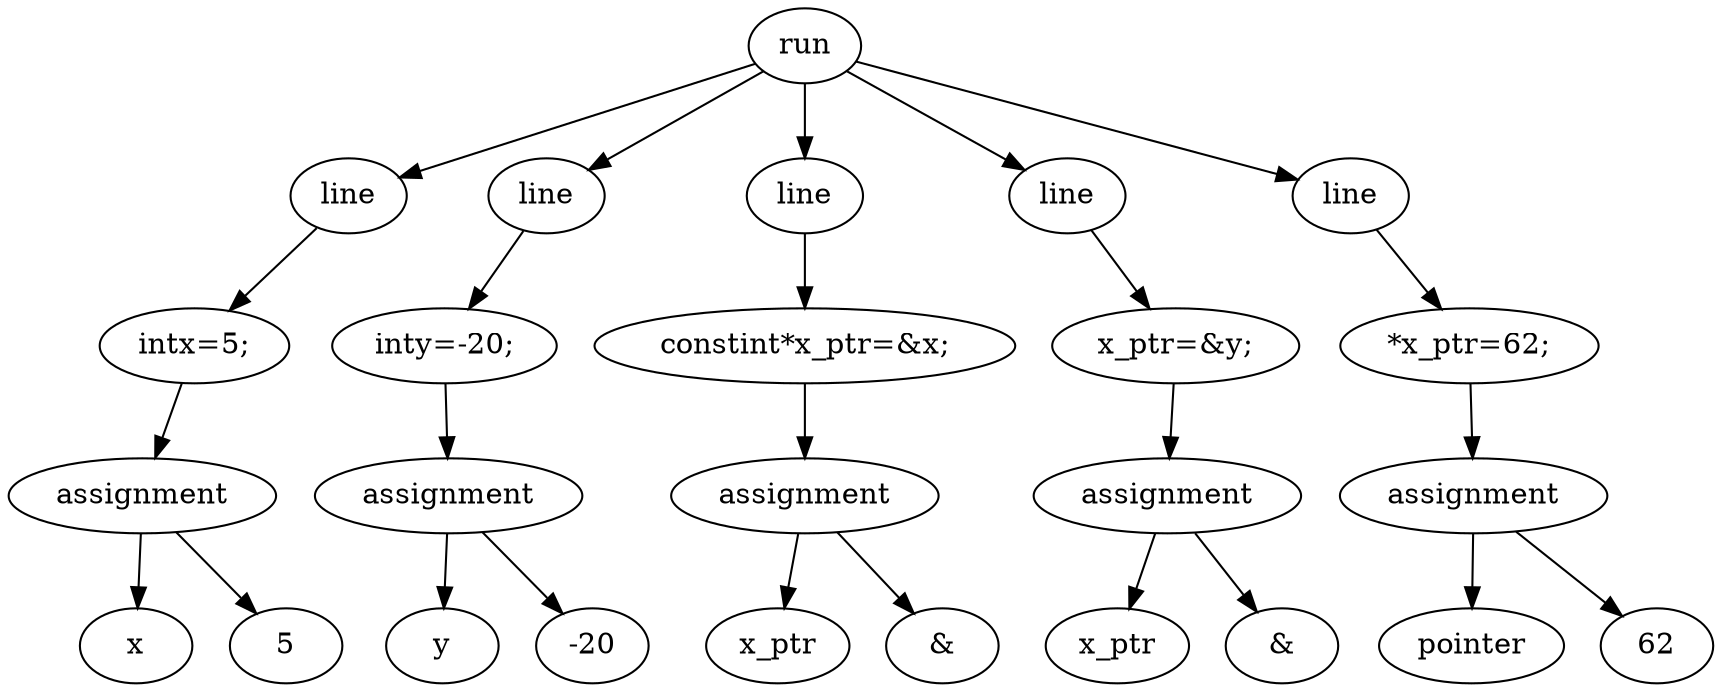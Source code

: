 digraph {
	8734410483073 [label=run]
	8734410657765 [label=line]
	8734410483073 -> 8734410657765
	8734410657012 [label="intx=5;"]
	8734410657765 -> 8734410657012
	8734410656991 [label=assignment]
	8734410657012 -> 8734410656991
	8734410657051 [label=x]
	8734410656991 -> 8734410657051
	8734410657246 [label=5]
	8734410656991 -> 8734410657246
	8734410657438 [label=line]
	8734410483073 -> 8734410657438
	8734410657120 [label="inty=-20;"]
	8734410657438 -> 8734410657120
	8734410656985 [label=assignment]
	8734410657120 -> 8734410656985
	8734410657762 [label=y]
	8734410656985 -> 8734410657762
	8734410657495 [label=-20]
	8734410656985 -> 8734410657495
	8734410657063 [label=line]
	8734410483073 -> 8734410657063
	8734410657693 [label="constint*x_ptr=&x;"]
	8734410657063 -> 8734410657693
	8734410657786 [label=assignment]
	8734410657693 -> 8734410657786
	8734410657492 [label=x_ptr]
	8734410657786 -> 8734410657492
	8734410657462 [label="&"]
	8734410657786 -> 8734410657462
	8734410657468 [label=line]
	8734410483073 -> 8734410657468
	8734410657531 [label="x_ptr=&y;"]
	8734410657468 -> 8734410657531
	8734410701317 [label=assignment]
	8734410657531 -> 8734410701317
	8734410705996 [label=x_ptr]
	8734410701317 -> 8734410705996
	8734410657519 [label="&"]
	8734410701317 -> 8734410657519
	8734410657456 [label=line]
	8734410483073 -> 8734410657456
	8734410657507 [label="*x_ptr=62;"]
	8734410657456 -> 8734410657507
	8734410657483 [label=assignment]
	8734410657507 -> 8734410657483
	8734410657555 [label=pointer]
	8734410657483 -> 8734410657555
	8734410657480 [label=62]
	8734410657483 -> 8734410657480
}
